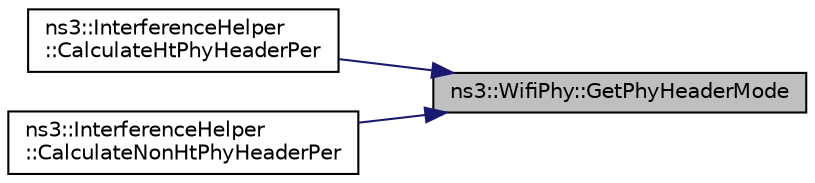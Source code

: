 digraph "ns3::WifiPhy::GetPhyHeaderMode"
{
 // LATEX_PDF_SIZE
  edge [fontname="Helvetica",fontsize="10",labelfontname="Helvetica",labelfontsize="10"];
  node [fontname="Helvetica",fontsize="10",shape=record];
  rankdir="RL";
  Node1 [label="ns3::WifiPhy::GetPhyHeaderMode",height=0.2,width=0.4,color="black", fillcolor="grey75", style="filled", fontcolor="black",tooltip=" "];
  Node1 -> Node2 [dir="back",color="midnightblue",fontsize="10",style="solid",fontname="Helvetica"];
  Node2 [label="ns3::InterferenceHelper\l::CalculateHtPhyHeaderPer",height=0.2,width=0.4,color="black", fillcolor="white", style="filled",URL="$classns3_1_1_interference_helper.html#a406607dc15ef678c987d02aaafab733f",tooltip="Calculate the error rate of the HT PHY header."];
  Node1 -> Node3 [dir="back",color="midnightblue",fontsize="10",style="solid",fontname="Helvetica"];
  Node3 [label="ns3::InterferenceHelper\l::CalculateNonHtPhyHeaderPer",height=0.2,width=0.4,color="black", fillcolor="white", style="filled",URL="$classns3_1_1_interference_helper.html#abe6a31838a1c187dd76226f790d8ef94",tooltip="Calculate the error rate of the non-HT PHY header."];
}
